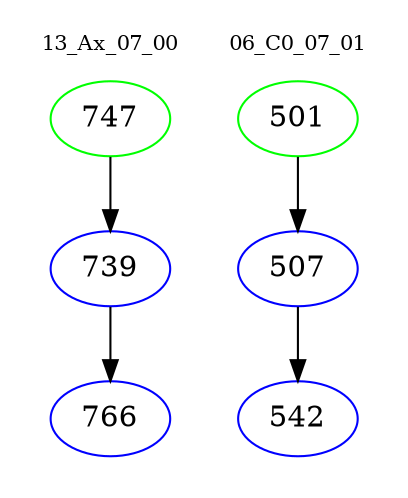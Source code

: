 digraph{
subgraph cluster_0 {
color = white
label = "13_Ax_07_00";
fontsize=10;
T0_747 [label="747", color="green"]
T0_747 -> T0_739 [color="black"]
T0_739 [label="739", color="blue"]
T0_739 -> T0_766 [color="black"]
T0_766 [label="766", color="blue"]
}
subgraph cluster_1 {
color = white
label = "06_C0_07_01";
fontsize=10;
T1_501 [label="501", color="green"]
T1_501 -> T1_507 [color="black"]
T1_507 [label="507", color="blue"]
T1_507 -> T1_542 [color="black"]
T1_542 [label="542", color="blue"]
}
}
